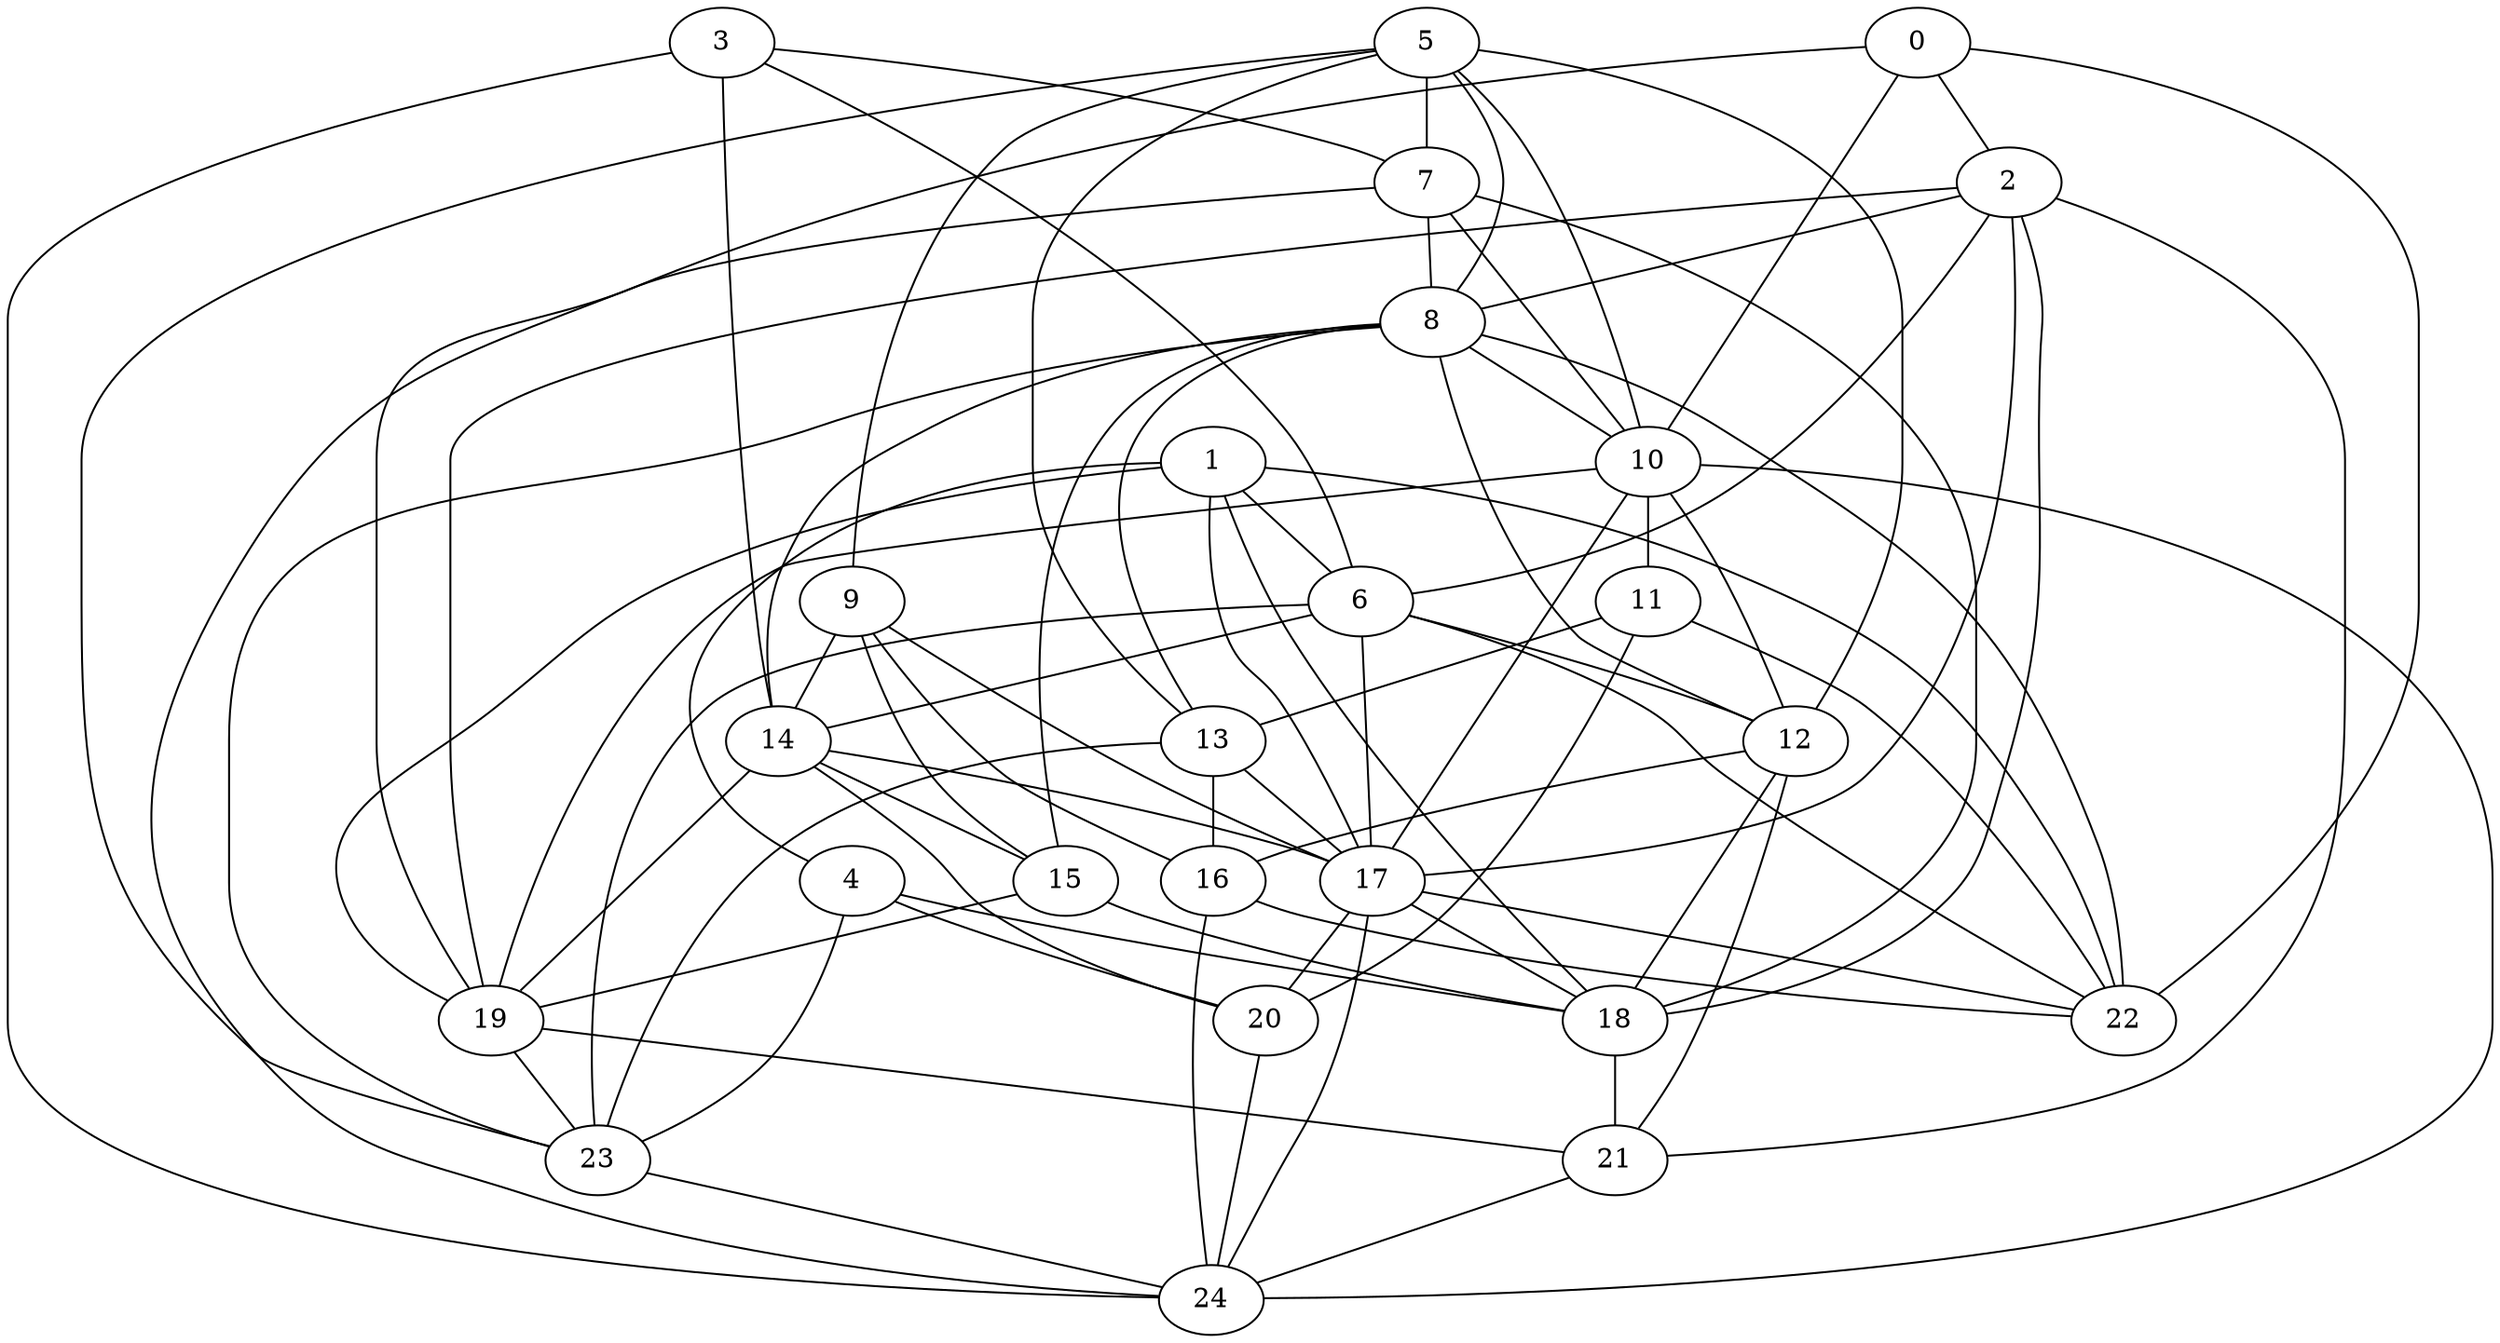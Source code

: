 strict graph "gnp_random_graph(25,0.25)" {
0;
1;
2;
3;
4;
5;
6;
7;
8;
9;
10;
11;
12;
13;
14;
15;
16;
17;
18;
19;
20;
21;
22;
23;
24;
0 -- 2  [is_available=True, prob="0.894728581322"];
0 -- 19  [is_available=True, prob="0.394377503711"];
0 -- 10  [is_available=True, prob="0.345118097593"];
0 -- 22  [is_available=True, prob="0.716583854698"];
1 -- 4  [is_available=True, prob="1.0"];
1 -- 6  [is_available=True, prob="0.261697405398"];
1 -- 17  [is_available=True, prob="0.0232267115052"];
1 -- 18  [is_available=True, prob="1.0"];
1 -- 19  [is_available=True, prob="0.382553576646"];
1 -- 22  [is_available=True, prob="0.215099024446"];
2 -- 6  [is_available=True, prob="0.275210642869"];
2 -- 8  [is_available=True, prob="0.474242506225"];
2 -- 17  [is_available=True, prob="0.19095919576"];
2 -- 18  [is_available=True, prob="0.613616481182"];
2 -- 19  [is_available=True, prob="0.153335997081"];
2 -- 21  [is_available=True, prob="0.359122871377"];
3 -- 24  [is_available=True, prob="0.356939256191"];
3 -- 14  [is_available=True, prob="0.345516788802"];
3 -- 6  [is_available=True, prob="0.764914005865"];
3 -- 7  [is_available=True, prob="0.25267835727"];
4 -- 18  [is_available=True, prob="1.0"];
4 -- 20  [is_available=True, prob="0.800447363514"];
4 -- 23  [is_available=True, prob="0.690906200383"];
5 -- 7  [is_available=True, prob="1.0"];
5 -- 8  [is_available=True, prob="0.812799486455"];
5 -- 9  [is_available=True, prob="0.192963207532"];
5 -- 10  [is_available=True, prob="0.231297790753"];
5 -- 12  [is_available=True, prob="0.31516438587"];
5 -- 13  [is_available=True, prob="1.0"];
5 -- 23  [is_available=True, prob="1.0"];
6 -- 12  [is_available=True, prob="1.0"];
6 -- 14  [is_available=True, prob="0.486721153166"];
6 -- 17  [is_available=True, prob="0.407857445041"];
6 -- 22  [is_available=True, prob="0.787398739444"];
6 -- 23  [is_available=True, prob="0.646801116503"];
7 -- 8  [is_available=True, prob="1.0"];
7 -- 10  [is_available=True, prob="0.0352097044055"];
7 -- 18  [is_available=True, prob="0.362284002916"];
7 -- 24  [is_available=True, prob="0.820220839972"];
8 -- 10  [is_available=True, prob="1.0"];
8 -- 12  [is_available=True, prob="1.0"];
8 -- 13  [is_available=True, prob="1.0"];
8 -- 14  [is_available=True, prob="1.0"];
8 -- 15  [is_available=True, prob="1.0"];
8 -- 22  [is_available=True, prob="0.632378104708"];
8 -- 23  [is_available=True, prob="1.0"];
9 -- 16  [is_available=True, prob="0.902356457894"];
9 -- 17  [is_available=True, prob="0.913934747315"];
9 -- 14  [is_available=True, prob="0.328104767978"];
9 -- 15  [is_available=True, prob="1.0"];
10 -- 11  [is_available=True, prob="0.233467787302"];
10 -- 12  [is_available=True, prob="0.579594052836"];
10 -- 17  [is_available=True, prob="0.34674934093"];
10 -- 19  [is_available=True, prob="1.0"];
10 -- 24  [is_available=True, prob="0.298507394381"];
11 -- 20  [is_available=True, prob="0.718171171532"];
11 -- 13  [is_available=True, prob="1.0"];
11 -- 22  [is_available=True, prob="0.649289382199"];
12 -- 16  [is_available=True, prob="0.572062834922"];
12 -- 18  [is_available=True, prob="0.113854670412"];
12 -- 21  [is_available=True, prob="0.798885569078"];
13 -- 16  [is_available=True, prob="1.0"];
13 -- 17  [is_available=True, prob="0.26903108879"];
13 -- 23  [is_available=True, prob="1.0"];
14 -- 15  [is_available=True, prob="0.427674867976"];
14 -- 17  [is_available=True, prob="0.958423600645"];
14 -- 19  [is_available=True, prob="1.0"];
14 -- 20  [is_available=True, prob="0.335725463733"];
15 -- 18  [is_available=True, prob="0.670100364126"];
15 -- 19  [is_available=True, prob="0.237016077281"];
16 -- 24  [is_available=True, prob="0.0550022186177"];
16 -- 22  [is_available=True, prob="0.379405491562"];
17 -- 18  [is_available=True, prob="0.020704495505"];
17 -- 20  [is_available=True, prob="0.755033907639"];
17 -- 22  [is_available=True, prob="0.655582259905"];
17 -- 24  [is_available=True, prob="0.519353885564"];
18 -- 21  [is_available=True, prob="0.865203690807"];
19 -- 21  [is_available=True, prob="0.525525668148"];
19 -- 23  [is_available=True, prob="0.449587223856"];
20 -- 24  [is_available=True, prob="0.0159601316885"];
21 -- 24  [is_available=True, prob="0.679126499089"];
23 -- 24  [is_available=True, prob="0.825973024653"];
}
